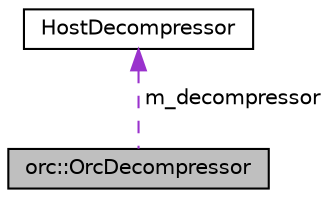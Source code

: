 digraph "orc::OrcDecompressor"
{
  edge [fontname="Helvetica",fontsize="10",labelfontname="Helvetica",labelfontsize="10"];
  node [fontname="Helvetica",fontsize="10",shape=record];
  Node1 [label="orc::OrcDecompressor",height=0.2,width=0.4,color="black", fillcolor="grey75", style="filled", fontcolor="black"];
  Node2 -> Node1 [dir="back",color="darkorchid3",fontsize="10",style="dashed",label=" m_decompressor" ,fontname="Helvetica"];
  Node2 [label="HostDecompressor",height=0.2,width=0.4,color="black", fillcolor="white", style="filled",URL="$classHostDecompressor.html"];
}
